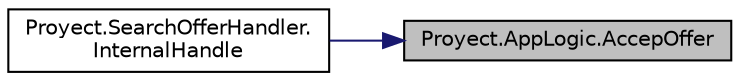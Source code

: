 digraph "Proyect.AppLogic.AccepOffer"
{
 // INTERACTIVE_SVG=YES
 // LATEX_PDF_SIZE
  edge [fontname="Helvetica",fontsize="10",labelfontname="Helvetica",labelfontsize="10"];
  node [fontname="Helvetica",fontsize="10",shape=record];
  rankdir="RL";
  Node1 [label="Proyect.AppLogic.AccepOffer",height=0.2,width=0.4,color="black", fillcolor="grey75", style="filled", fontcolor="black",tooltip="Metodo para aceptar una oferta. Le delega la responsabilidad de determinar si la oferta puede o no se..."];
  Node1 -> Node2 [dir="back",color="midnightblue",fontsize="10",style="solid",fontname="Helvetica"];
  Node2 [label="Proyect.SearchOfferHandler.\lInternalHandle",height=0.2,width=0.4,color="black", fillcolor="white", style="filled",URL="$classProyect_1_1SearchOfferHandler.html#ab039cddef42f163448654b9386533e43",tooltip="Procesa el mensaje \"/buscar\" y retorna true; retorna false en caso contrario."];
}
